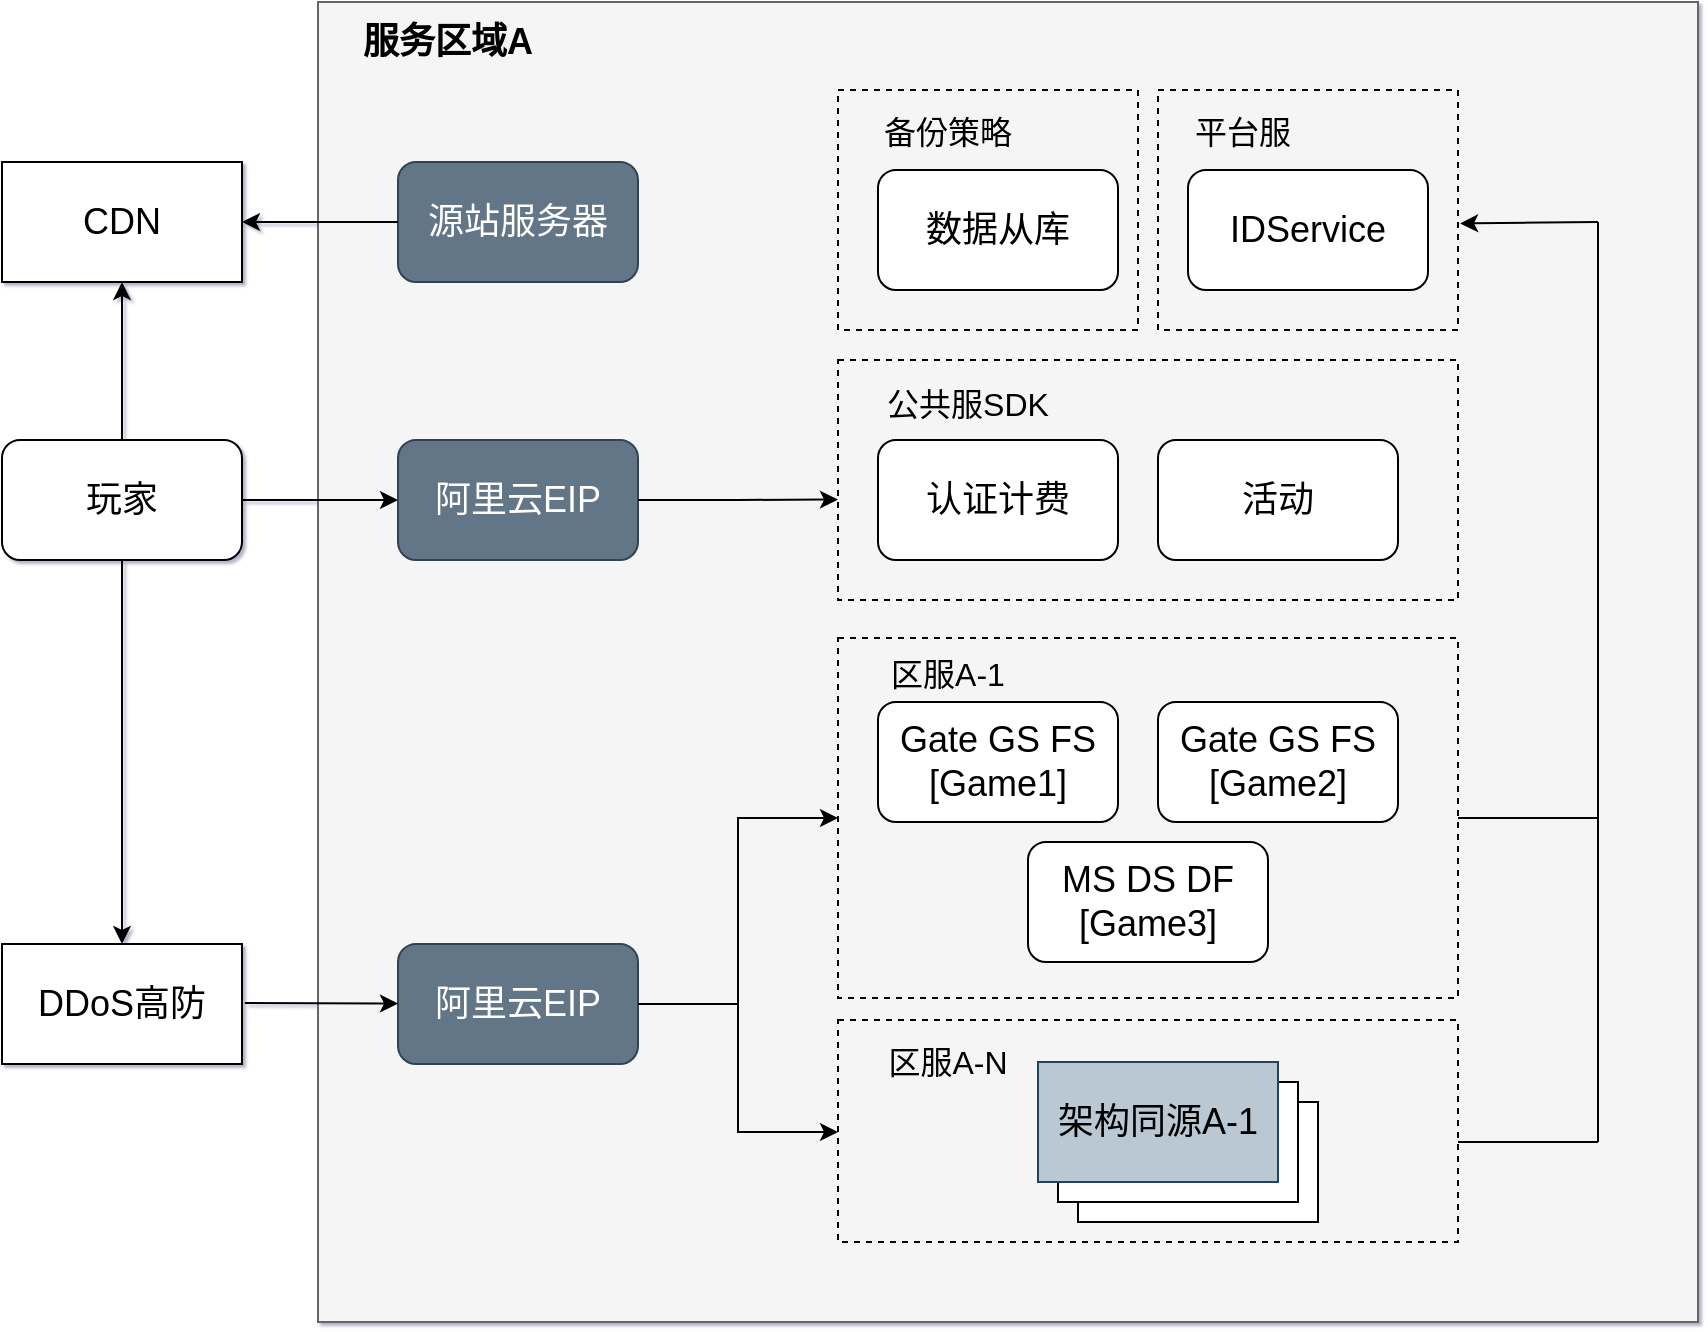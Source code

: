 <mxfile version="14.5.3" type="github">
  <diagram id="sF3ny3GOURNfsOvlpJEj" name="Page-1">
    <mxGraphModel dx="1564" dy="762" grid="1" gridSize="10" guides="1" tooltips="1" connect="1" arrows="1" fold="1" page="1" pageScale="1" pageWidth="1600" pageHeight="1200" math="0" shadow="1">
      <root>
        <mxCell id="0" />
        <mxCell id="1" parent="0" />
        <mxCell id="0tZg9bUhFmO93kFKovh2-1" value="" style="rounded=0;whiteSpace=wrap;html=1;fillColor=#f5f5f5;strokeColor=#666666;fontColor=#333333;" vertex="1" parent="1">
          <mxGeometry x="410" y="150" width="690" height="660" as="geometry" />
        </mxCell>
        <mxCell id="0tZg9bUhFmO93kFKovh2-2" value="" style="rounded=0;whiteSpace=wrap;html=1;dashed=1;fillColor=none;" vertex="1" parent="1">
          <mxGeometry x="670" y="194" width="150" height="120" as="geometry" />
        </mxCell>
        <mxCell id="0tZg9bUhFmO93kFKovh2-4" value="&lt;span style=&quot;font-size: 18px&quot;&gt;数据从库&lt;/span&gt;" style="rounded=1;whiteSpace=wrap;html=1;" vertex="1" parent="1">
          <mxGeometry x="690" y="234" width="120" height="60" as="geometry" />
        </mxCell>
        <mxCell id="0tZg9bUhFmO93kFKovh2-5" value="&lt;span&gt;&lt;span style=&quot;font-weight: normal&quot;&gt;&lt;font color=&quot;#ffffff&quot; style=&quot;font-size: 18px&quot;&gt;阿里云EIP&lt;/font&gt;&lt;/span&gt;&lt;/span&gt;" style="rounded=1;whiteSpace=wrap;html=1;fillColor=#647687;strokeColor=#314354;fontColor=#ffffff;fontStyle=1" vertex="1" parent="1">
          <mxGeometry x="450" y="369" width="120" height="60" as="geometry" />
        </mxCell>
        <mxCell id="0tZg9bUhFmO93kFKovh2-6" value="&lt;span&gt;&lt;font color=&quot;#ffffff&quot; style=&quot;font-size: 18px&quot;&gt;阿里云EIP&lt;/font&gt;&lt;/span&gt;" style="rounded=1;whiteSpace=wrap;html=1;fillColor=#647687;strokeColor=#314354;fontColor=#ffffff;" vertex="1" parent="1">
          <mxGeometry x="450" y="621" width="120" height="60" as="geometry" />
        </mxCell>
        <mxCell id="0tZg9bUhFmO93kFKovh2-7" value="&lt;font style=&quot;font-size: 18px&quot;&gt;CDN&lt;/font&gt;" style="rounded=0;whiteSpace=wrap;html=1;strokeColor=#000000;fillColor=#FFFFFF;" vertex="1" parent="1">
          <mxGeometry x="252" y="230" width="120" height="60" as="geometry" />
        </mxCell>
        <mxCell id="0tZg9bUhFmO93kFKovh2-9" value="&lt;font style=&quot;font-size: 18px&quot;&gt;DDoS高防&lt;/font&gt;" style="rounded=0;whiteSpace=wrap;html=1;strokeColor=#000000;fillColor=#FFFFFF;" vertex="1" parent="1">
          <mxGeometry x="252" y="621" width="120" height="60" as="geometry" />
        </mxCell>
        <mxCell id="0tZg9bUhFmO93kFKovh2-10" value="&lt;span&gt;&lt;span style=&quot;font-weight: normal&quot;&gt;&lt;font color=&quot;#ffffff&quot; style=&quot;font-size: 18px&quot;&gt;源站服务器&lt;/font&gt;&lt;/span&gt;&lt;/span&gt;" style="rounded=1;whiteSpace=wrap;html=1;fillColor=#647687;strokeColor=#314354;fontColor=#ffffff;fontStyle=1" vertex="1" parent="1">
          <mxGeometry x="450" y="230" width="120" height="60" as="geometry" />
        </mxCell>
        <mxCell id="0tZg9bUhFmO93kFKovh2-13" value="&lt;span style=&quot;font-size: 18px&quot;&gt;IDService&lt;/span&gt;" style="rounded=1;whiteSpace=wrap;html=1;" vertex="1" parent="1">
          <mxGeometry x="845" y="234" width="120" height="60" as="geometry" />
        </mxCell>
        <mxCell id="0tZg9bUhFmO93kFKovh2-21" value="" style="rounded=0;whiteSpace=wrap;html=1;dashed=1;fillColor=none;" vertex="1" parent="1">
          <mxGeometry x="670" y="329" width="310" height="120" as="geometry" />
        </mxCell>
        <mxCell id="0tZg9bUhFmO93kFKovh2-22" value="&lt;span style=&quot;font-size: 18px&quot;&gt;活动&lt;/span&gt;" style="rounded=1;whiteSpace=wrap;html=1;" vertex="1" parent="1">
          <mxGeometry x="830" y="369" width="120" height="60" as="geometry" />
        </mxCell>
        <mxCell id="0tZg9bUhFmO93kFKovh2-23" value="&lt;span style=&quot;font-size: 18px&quot;&gt;认证计费&lt;/span&gt;" style="rounded=1;whiteSpace=wrap;html=1;" vertex="1" parent="1">
          <mxGeometry x="690" y="369" width="120" height="60" as="geometry" />
        </mxCell>
        <mxCell id="0tZg9bUhFmO93kFKovh2-24" value="" style="rounded=0;whiteSpace=wrap;html=1;dashed=1;fillColor=none;" vertex="1" parent="1">
          <mxGeometry x="670" y="659" width="310" height="111" as="geometry" />
        </mxCell>
        <mxCell id="0tZg9bUhFmO93kFKovh2-25" value="" style="rounded=0;whiteSpace=wrap;html=1;strokeColor=#000000;fillColor=#FFFFFF;" vertex="1" parent="1">
          <mxGeometry x="790" y="700" width="120" height="60" as="geometry" />
        </mxCell>
        <mxCell id="0tZg9bUhFmO93kFKovh2-27" value="" style="rounded=0;whiteSpace=wrap;html=1;strokeColor=#000000;fillColor=#FFFFFF;" vertex="1" parent="1">
          <mxGeometry x="780" y="690" width="120" height="60" as="geometry" />
        </mxCell>
        <mxCell id="0tZg9bUhFmO93kFKovh2-28" value="&lt;font style=&quot;font-size: 18px&quot;&gt;架构同源A-1&lt;/font&gt;" style="rounded=0;whiteSpace=wrap;html=1;fillColor=#bac8d3;strokeColor=#23445d;" vertex="1" parent="1">
          <mxGeometry x="770" y="680" width="120" height="60" as="geometry" />
        </mxCell>
        <mxCell id="0tZg9bUhFmO93kFKovh2-31" value="" style="rounded=0;whiteSpace=wrap;html=1;dashed=1;fillColor=none;" vertex="1" parent="1">
          <mxGeometry x="670" y="468" width="310" height="180" as="geometry" />
        </mxCell>
        <mxCell id="0tZg9bUhFmO93kFKovh2-40" value="&lt;span style=&quot;font-size: 18px&quot;&gt;Gate GS FS&lt;/span&gt;&lt;br style=&quot;font-size: 18px&quot;&gt;&lt;span style=&quot;font-size: 18px&quot;&gt;[Game2]&lt;/span&gt;" style="rounded=1;whiteSpace=wrap;html=1;" vertex="1" parent="1">
          <mxGeometry x="830" y="500" width="120" height="60" as="geometry" />
        </mxCell>
        <mxCell id="0tZg9bUhFmO93kFKovh2-41" value="&lt;span style=&quot;font-size: 18px&quot;&gt;Gate GS FS&lt;br&gt;[Game1]&lt;br&gt;&lt;/span&gt;" style="rounded=1;whiteSpace=wrap;html=1;" vertex="1" parent="1">
          <mxGeometry x="690" y="500" width="120" height="60" as="geometry" />
        </mxCell>
        <mxCell id="0tZg9bUhFmO93kFKovh2-42" value="&lt;span style=&quot;font-size: 18px&quot;&gt;MS DS DF&lt;br&gt;[Game3]&lt;br&gt;&lt;/span&gt;" style="rounded=1;whiteSpace=wrap;html=1;" vertex="1" parent="1">
          <mxGeometry x="765" y="570" width="120" height="60" as="geometry" />
        </mxCell>
        <mxCell id="0tZg9bUhFmO93kFKovh2-43" value="&lt;font style=&quot;font-size: 16px&quot;&gt;备份策略&lt;/font&gt;" style="text;html=1;strokeColor=none;fillColor=none;align=center;verticalAlign=middle;whiteSpace=wrap;rounded=0;" vertex="1" parent="1">
          <mxGeometry x="690" y="205" width="70" height="20" as="geometry" />
        </mxCell>
        <mxCell id="0tZg9bUhFmO93kFKovh2-44" value="&lt;font style=&quot;font-size: 16px&quot;&gt;平台服&lt;/font&gt;" style="text;html=1;strokeColor=none;fillColor=none;align=center;verticalAlign=middle;whiteSpace=wrap;rounded=0;" vertex="1" parent="1">
          <mxGeometry x="845" y="205" width="55" height="20" as="geometry" />
        </mxCell>
        <mxCell id="0tZg9bUhFmO93kFKovh2-45" value="&lt;font style=&quot;font-size: 16px&quot;&gt;公共服SDK&lt;/font&gt;" style="text;html=1;strokeColor=none;fillColor=none;align=center;verticalAlign=middle;whiteSpace=wrap;rounded=0;" vertex="1" parent="1">
          <mxGeometry x="690" y="341" width="90" height="20" as="geometry" />
        </mxCell>
        <mxCell id="0tZg9bUhFmO93kFKovh2-47" value="&lt;font style=&quot;font-size: 16px&quot;&gt;区服A-1&lt;/font&gt;" style="text;html=1;strokeColor=none;fillColor=none;align=center;verticalAlign=middle;whiteSpace=wrap;rounded=0;" vertex="1" parent="1">
          <mxGeometry x="690" y="476" width="70" height="20" as="geometry" />
        </mxCell>
        <mxCell id="0tZg9bUhFmO93kFKovh2-48" value="&lt;font style=&quot;font-size: 16px&quot;&gt;区服A-N&lt;/font&gt;" style="text;html=1;strokeColor=none;fillColor=none;align=center;verticalAlign=middle;whiteSpace=wrap;rounded=0;" vertex="1" parent="1">
          <mxGeometry x="690" y="670" width="70" height="20" as="geometry" />
        </mxCell>
        <mxCell id="0tZg9bUhFmO93kFKovh2-49" value="&lt;b&gt;&lt;font style=&quot;font-size: 18px&quot;&gt;服务区域A&lt;/font&gt;&lt;/b&gt;" style="text;html=1;strokeColor=none;fillColor=none;align=center;verticalAlign=middle;whiteSpace=wrap;rounded=0;" vertex="1" parent="1">
          <mxGeometry x="430" y="160" width="90" height="20" as="geometry" />
        </mxCell>
        <mxCell id="0tZg9bUhFmO93kFKovh2-51" value="" style="rounded=0;whiteSpace=wrap;html=1;dashed=1;fillColor=none;" vertex="1" parent="1">
          <mxGeometry x="830" y="194" width="150" height="120" as="geometry" />
        </mxCell>
        <mxCell id="0tZg9bUhFmO93kFKovh2-54" value="" style="endArrow=classic;html=1;exitX=0;exitY=0.5;exitDx=0;exitDy=0;entryX=1;entryY=0.5;entryDx=0;entryDy=0;" edge="1" parent="1" source="0tZg9bUhFmO93kFKovh2-10" target="0tZg9bUhFmO93kFKovh2-7">
          <mxGeometry width="50" height="50" relative="1" as="geometry">
            <mxPoint x="380" y="280" as="sourcePoint" />
            <mxPoint x="430" y="230" as="targetPoint" />
          </mxGeometry>
        </mxCell>
        <mxCell id="0tZg9bUhFmO93kFKovh2-56" value="" style="endArrow=classic;html=1;entryX=0.5;entryY=1;entryDx=0;entryDy=0;exitX=0.5;exitY=0;exitDx=0;exitDy=0;" edge="1" parent="1" source="0tZg9bUhFmO93kFKovh2-61" target="0tZg9bUhFmO93kFKovh2-7">
          <mxGeometry width="50" height="50" relative="1" as="geometry">
            <mxPoint x="312" y="379" as="sourcePoint" />
            <mxPoint x="362" y="329" as="targetPoint" />
          </mxGeometry>
        </mxCell>
        <mxCell id="0tZg9bUhFmO93kFKovh2-58" value="" style="endArrow=classic;html=1;" edge="1" parent="1" source="0tZg9bUhFmO93kFKovh2-61" target="0tZg9bUhFmO93kFKovh2-9">
          <mxGeometry width="50" height="50" relative="1" as="geometry">
            <mxPoint x="312" y="449" as="sourcePoint" />
            <mxPoint x="362" y="399" as="targetPoint" />
          </mxGeometry>
        </mxCell>
        <mxCell id="0tZg9bUhFmO93kFKovh2-59" value="" style="endArrow=classic;html=1;exitX=1.012;exitY=0.491;exitDx=0;exitDy=0;exitPerimeter=0;" edge="1" parent="1" source="0tZg9bUhFmO93kFKovh2-9" target="0tZg9bUhFmO93kFKovh2-6">
          <mxGeometry width="50" height="50" relative="1" as="geometry">
            <mxPoint x="380" y="651" as="sourcePoint" />
            <mxPoint x="390" y="601" as="targetPoint" />
          </mxGeometry>
        </mxCell>
        <mxCell id="0tZg9bUhFmO93kFKovh2-63" value="" style="edgeStyle=orthogonalEdgeStyle;rounded=0;orthogonalLoop=1;jettySize=auto;html=1;" edge="1" parent="1" source="0tZg9bUhFmO93kFKovh2-61" target="0tZg9bUhFmO93kFKovh2-5">
          <mxGeometry relative="1" as="geometry" />
        </mxCell>
        <mxCell id="0tZg9bUhFmO93kFKovh2-61" value="&lt;font style=&quot;font-size: 18px&quot;&gt;玩家&lt;/font&gt;" style="rounded=1;whiteSpace=wrap;html=1;strokeColor=#000000;fillColor=#FFFFFF;" vertex="1" parent="1">
          <mxGeometry x="252" y="369" width="120" height="60" as="geometry" />
        </mxCell>
        <mxCell id="0tZg9bUhFmO93kFKovh2-65" value="" style="edgeStyle=orthogonalEdgeStyle;rounded=0;orthogonalLoop=1;jettySize=auto;html=1;exitX=1;exitY=0.5;exitDx=0;exitDy=0;" edge="1" parent="1" source="0tZg9bUhFmO93kFKovh2-5">
          <mxGeometry relative="1" as="geometry">
            <mxPoint x="580" y="399" as="sourcePoint" />
            <mxPoint x="670" y="398.76" as="targetPoint" />
          </mxGeometry>
        </mxCell>
        <mxCell id="0tZg9bUhFmO93kFKovh2-66" value="" style="edgeStyle=orthogonalEdgeStyle;rounded=0;orthogonalLoop=1;jettySize=auto;html=1;exitX=1;exitY=0.5;exitDx=0;exitDy=0;entryX=0;entryY=0.5;entryDx=0;entryDy=0;" edge="1" parent="1" source="0tZg9bUhFmO93kFKovh2-6" target="0tZg9bUhFmO93kFKovh2-31">
          <mxGeometry relative="1" as="geometry">
            <mxPoint x="580" y="409" as="sourcePoint" />
            <mxPoint x="620" y="679" as="targetPoint" />
          </mxGeometry>
        </mxCell>
        <mxCell id="0tZg9bUhFmO93kFKovh2-67" value="" style="edgeStyle=orthogonalEdgeStyle;rounded=0;orthogonalLoop=1;jettySize=auto;html=1;entryX=0;entryY=0.5;entryDx=0;entryDy=0;exitX=1;exitY=0.5;exitDx=0;exitDy=0;" edge="1" parent="1" source="0tZg9bUhFmO93kFKovh2-6" target="0tZg9bUhFmO93kFKovh2-24">
          <mxGeometry relative="1" as="geometry">
            <mxPoint x="580" y="679" as="sourcePoint" />
            <mxPoint x="670" y="729.04" as="targetPoint" />
            <Array as="points">
              <mxPoint x="620" y="651" />
              <mxPoint x="620" y="715" />
              <mxPoint x="670" y="715" />
            </Array>
          </mxGeometry>
        </mxCell>
        <mxCell id="0tZg9bUhFmO93kFKovh2-80" value="" style="endArrow=none;html=1;" edge="1" parent="1">
          <mxGeometry width="50" height="50" relative="1" as="geometry">
            <mxPoint x="980" y="720" as="sourcePoint" />
            <mxPoint x="1050" y="720" as="targetPoint" />
          </mxGeometry>
        </mxCell>
        <mxCell id="0tZg9bUhFmO93kFKovh2-81" value="" style="endArrow=none;html=1;" edge="1" parent="1">
          <mxGeometry width="50" height="50" relative="1" as="geometry">
            <mxPoint x="1050" y="720" as="sourcePoint" />
            <mxPoint x="1050" y="260" as="targetPoint" />
          </mxGeometry>
        </mxCell>
        <mxCell id="0tZg9bUhFmO93kFKovh2-82" value="" style="endArrow=classic;html=1;entryX=1.007;entryY=0.556;entryDx=0;entryDy=0;entryPerimeter=0;" edge="1" parent="1" target="0tZg9bUhFmO93kFKovh2-51">
          <mxGeometry width="50" height="50" relative="1" as="geometry">
            <mxPoint x="1050" y="260" as="sourcePoint" />
            <mxPoint x="1060" y="210" as="targetPoint" />
          </mxGeometry>
        </mxCell>
        <mxCell id="0tZg9bUhFmO93kFKovh2-83" value="" style="endArrow=none;html=1;exitX=1;exitY=0.5;exitDx=0;exitDy=0;" edge="1" parent="1" source="0tZg9bUhFmO93kFKovh2-31">
          <mxGeometry width="50" height="50" relative="1" as="geometry">
            <mxPoint x="1100" y="560" as="sourcePoint" />
            <mxPoint x="1050" y="558" as="targetPoint" />
          </mxGeometry>
        </mxCell>
      </root>
    </mxGraphModel>
  </diagram>
</mxfile>
